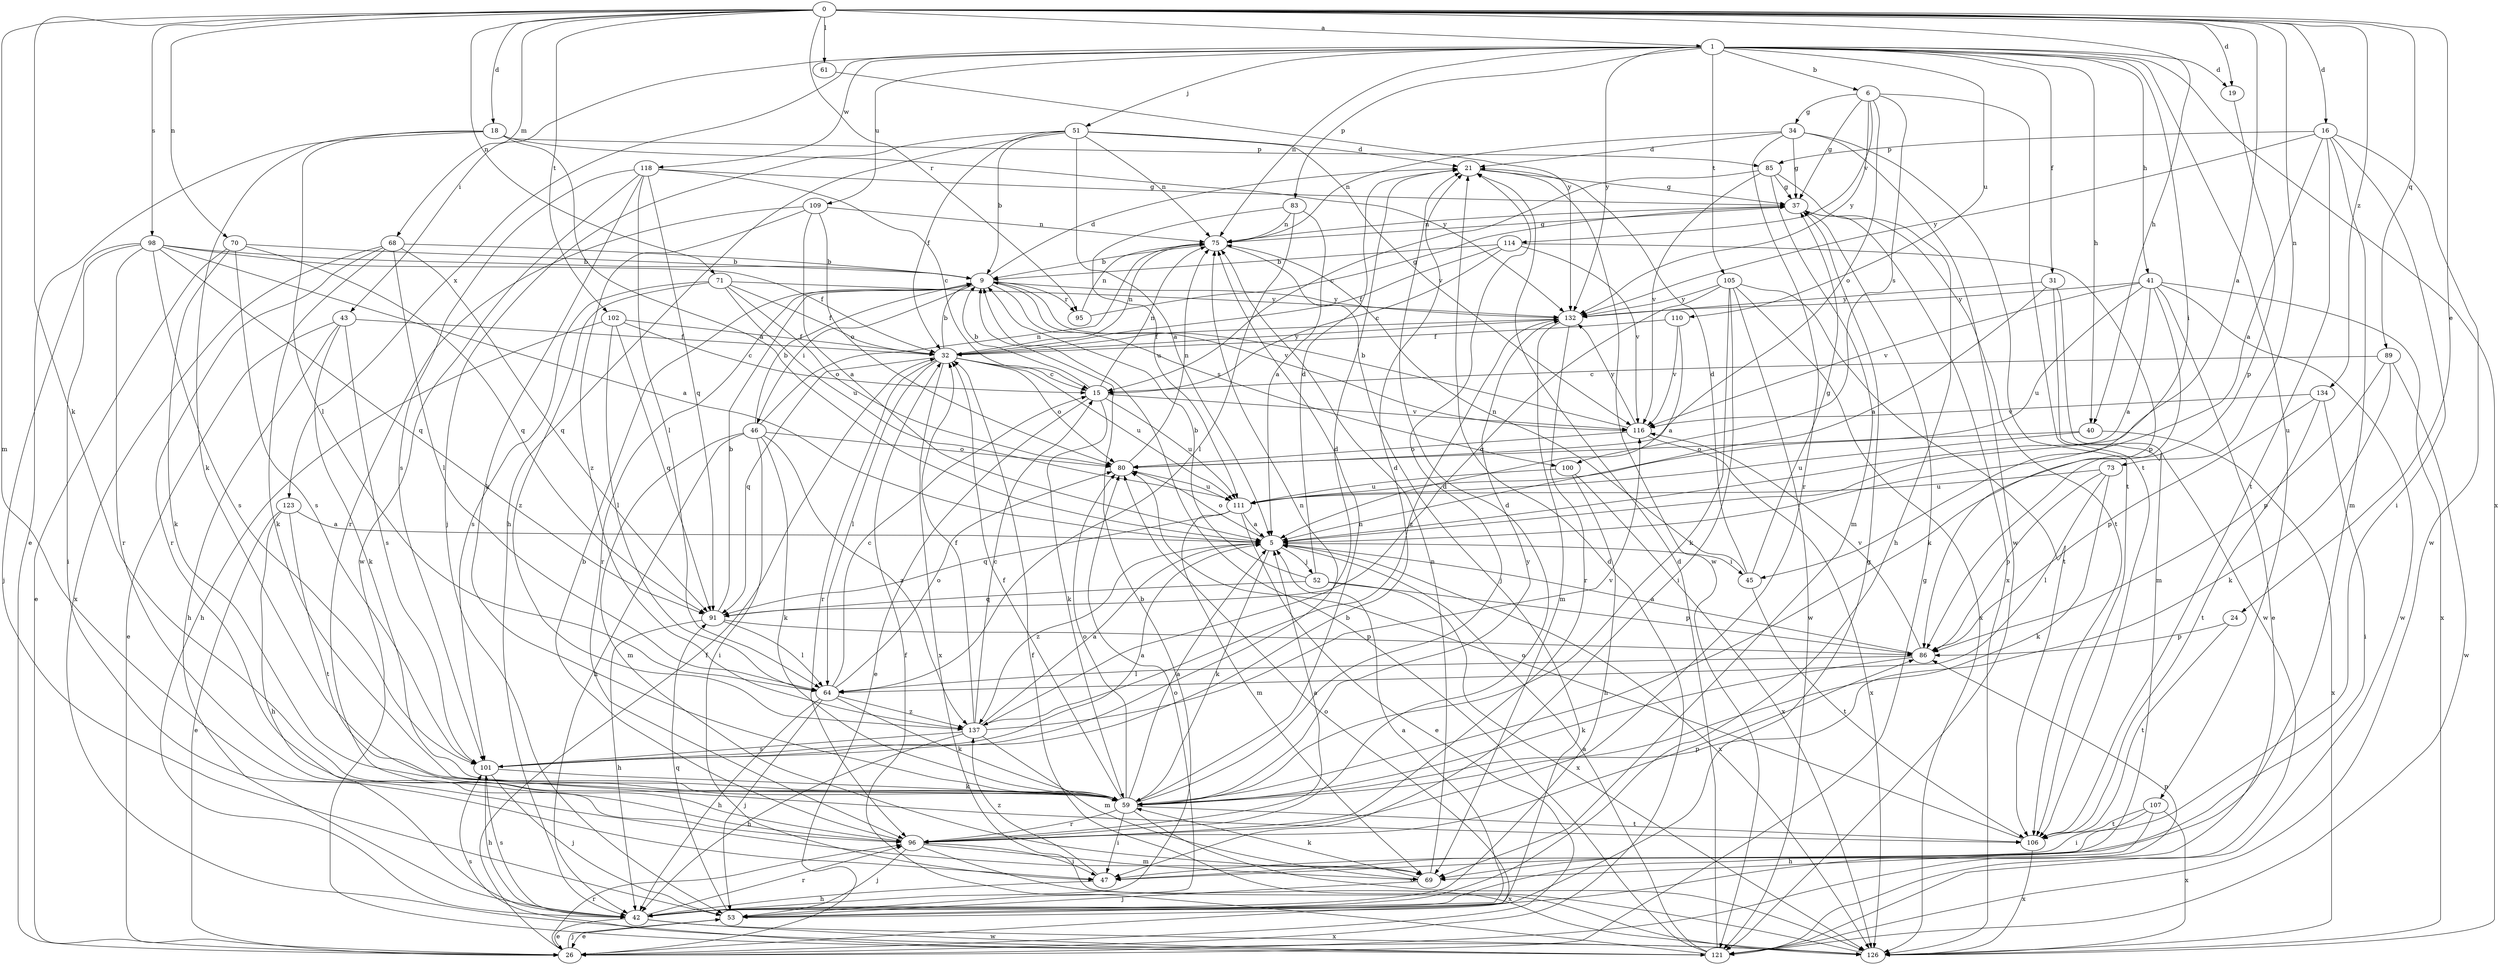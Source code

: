 strict digraph  {
0;
1;
5;
6;
9;
15;
16;
18;
19;
21;
24;
26;
31;
32;
34;
37;
40;
41;
42;
43;
45;
46;
47;
51;
52;
53;
59;
61;
64;
68;
69;
70;
71;
73;
75;
80;
83;
85;
86;
89;
91;
95;
96;
98;
100;
101;
102;
105;
106;
107;
109;
110;
111;
114;
116;
118;
121;
123;
126;
132;
134;
137;
0 -> 1  [label=a];
0 -> 5  [label=a];
0 -> 16  [label=d];
0 -> 18  [label=d];
0 -> 19  [label=d];
0 -> 24  [label=e];
0 -> 40  [label=h];
0 -> 59  [label=k];
0 -> 61  [label=l];
0 -> 68  [label=m];
0 -> 69  [label=m];
0 -> 70  [label=n];
0 -> 71  [label=n];
0 -> 73  [label=n];
0 -> 89  [label=q];
0 -> 95  [label=r];
0 -> 98  [label=s];
0 -> 102  [label=t];
0 -> 134  [label=z];
1 -> 6  [label=b];
1 -> 19  [label=d];
1 -> 31  [label=f];
1 -> 40  [label=h];
1 -> 41  [label=h];
1 -> 43  [label=i];
1 -> 45  [label=i];
1 -> 51  [label=j];
1 -> 75  [label=n];
1 -> 83  [label=p];
1 -> 105  [label=t];
1 -> 107  [label=u];
1 -> 109  [label=u];
1 -> 110  [label=u];
1 -> 118  [label=w];
1 -> 123  [label=x];
1 -> 126  [label=x];
1 -> 132  [label=y];
5 -> 45  [label=i];
5 -> 52  [label=j];
5 -> 59  [label=k];
5 -> 80  [label=o];
5 -> 126  [label=x];
5 -> 137  [label=z];
6 -> 34  [label=g];
6 -> 37  [label=g];
6 -> 80  [label=o];
6 -> 100  [label=s];
6 -> 106  [label=t];
6 -> 114  [label=v];
6 -> 132  [label=y];
9 -> 21  [label=d];
9 -> 46  [label=i];
9 -> 95  [label=r];
9 -> 96  [label=r];
9 -> 100  [label=s];
9 -> 116  [label=v];
9 -> 132  [label=y];
15 -> 9  [label=b];
15 -> 26  [label=e];
15 -> 59  [label=k];
15 -> 75  [label=n];
15 -> 111  [label=u];
15 -> 116  [label=v];
16 -> 5  [label=a];
16 -> 47  [label=i];
16 -> 69  [label=m];
16 -> 85  [label=p];
16 -> 106  [label=t];
16 -> 121  [label=w];
16 -> 132  [label=y];
18 -> 5  [label=a];
18 -> 26  [label=e];
18 -> 59  [label=k];
18 -> 64  [label=l];
18 -> 85  [label=p];
18 -> 132  [label=y];
19 -> 86  [label=p];
21 -> 37  [label=g];
21 -> 121  [label=w];
24 -> 86  [label=p];
24 -> 106  [label=t];
26 -> 21  [label=d];
26 -> 32  [label=f];
26 -> 37  [label=g];
26 -> 53  [label=j];
26 -> 80  [label=o];
26 -> 96  [label=r];
31 -> 5  [label=a];
31 -> 69  [label=m];
31 -> 121  [label=w];
31 -> 132  [label=y];
32 -> 9  [label=b];
32 -> 15  [label=c];
32 -> 64  [label=l];
32 -> 75  [label=n];
32 -> 80  [label=o];
32 -> 91  [label=q];
32 -> 96  [label=r];
32 -> 111  [label=u];
32 -> 126  [label=x];
32 -> 132  [label=y];
34 -> 21  [label=d];
34 -> 37  [label=g];
34 -> 75  [label=n];
34 -> 96  [label=r];
34 -> 106  [label=t];
34 -> 121  [label=w];
37 -> 75  [label=n];
37 -> 106  [label=t];
37 -> 126  [label=x];
40 -> 80  [label=o];
40 -> 111  [label=u];
40 -> 126  [label=x];
41 -> 5  [label=a];
41 -> 26  [label=e];
41 -> 59  [label=k];
41 -> 111  [label=u];
41 -> 116  [label=v];
41 -> 121  [label=w];
41 -> 126  [label=x];
41 -> 132  [label=y];
42 -> 9  [label=b];
42 -> 26  [label=e];
42 -> 86  [label=p];
42 -> 96  [label=r];
42 -> 101  [label=s];
42 -> 121  [label=w];
42 -> 126  [label=x];
43 -> 26  [label=e];
43 -> 32  [label=f];
43 -> 42  [label=h];
43 -> 59  [label=k];
43 -> 101  [label=s];
45 -> 21  [label=d];
45 -> 37  [label=g];
45 -> 75  [label=n];
45 -> 106  [label=t];
46 -> 9  [label=b];
46 -> 42  [label=h];
46 -> 47  [label=i];
46 -> 59  [label=k];
46 -> 69  [label=m];
46 -> 75  [label=n];
46 -> 80  [label=o];
46 -> 137  [label=z];
47 -> 42  [label=h];
47 -> 137  [label=z];
51 -> 5  [label=a];
51 -> 9  [label=b];
51 -> 21  [label=d];
51 -> 32  [label=f];
51 -> 42  [label=h];
51 -> 53  [label=j];
51 -> 75  [label=n];
51 -> 116  [label=v];
52 -> 9  [label=b];
52 -> 21  [label=d];
52 -> 86  [label=p];
52 -> 91  [label=q];
52 -> 126  [label=x];
53 -> 5  [label=a];
53 -> 26  [label=e];
53 -> 37  [label=g];
53 -> 80  [label=o];
53 -> 91  [label=q];
59 -> 5  [label=a];
59 -> 21  [label=d];
59 -> 32  [label=f];
59 -> 47  [label=i];
59 -> 75  [label=n];
59 -> 80  [label=o];
59 -> 96  [label=r];
59 -> 106  [label=t];
59 -> 126  [label=x];
59 -> 132  [label=y];
61 -> 132  [label=y];
64 -> 15  [label=c];
64 -> 42  [label=h];
64 -> 53  [label=j];
64 -> 59  [label=k];
64 -> 80  [label=o];
64 -> 137  [label=z];
68 -> 9  [label=b];
68 -> 59  [label=k];
68 -> 64  [label=l];
68 -> 91  [label=q];
68 -> 96  [label=r];
68 -> 126  [label=x];
69 -> 53  [label=j];
69 -> 59  [label=k];
69 -> 75  [label=n];
70 -> 9  [label=b];
70 -> 26  [label=e];
70 -> 59  [label=k];
70 -> 91  [label=q];
70 -> 101  [label=s];
71 -> 32  [label=f];
71 -> 80  [label=o];
71 -> 101  [label=s];
71 -> 111  [label=u];
71 -> 132  [label=y];
71 -> 137  [label=z];
73 -> 59  [label=k];
73 -> 64  [label=l];
73 -> 86  [label=p];
73 -> 111  [label=u];
75 -> 9  [label=b];
75 -> 37  [label=g];
75 -> 53  [label=j];
80 -> 75  [label=n];
80 -> 111  [label=u];
83 -> 5  [label=a];
83 -> 64  [label=l];
83 -> 75  [label=n];
83 -> 111  [label=u];
85 -> 15  [label=c];
85 -> 37  [label=g];
85 -> 42  [label=h];
85 -> 69  [label=m];
85 -> 116  [label=v];
86 -> 5  [label=a];
86 -> 59  [label=k];
86 -> 64  [label=l];
86 -> 116  [label=v];
89 -> 15  [label=c];
89 -> 59  [label=k];
89 -> 86  [label=p];
89 -> 121  [label=w];
91 -> 9  [label=b];
91 -> 42  [label=h];
91 -> 64  [label=l];
91 -> 86  [label=p];
95 -> 37  [label=g];
95 -> 75  [label=n];
96 -> 5  [label=a];
96 -> 9  [label=b];
96 -> 21  [label=d];
96 -> 47  [label=i];
96 -> 53  [label=j];
96 -> 69  [label=m];
96 -> 86  [label=p];
96 -> 126  [label=x];
98 -> 5  [label=a];
98 -> 9  [label=b];
98 -> 32  [label=f];
98 -> 47  [label=i];
98 -> 53  [label=j];
98 -> 91  [label=q];
98 -> 96  [label=r];
98 -> 101  [label=s];
100 -> 42  [label=h];
100 -> 111  [label=u];
100 -> 126  [label=x];
101 -> 5  [label=a];
101 -> 21  [label=d];
101 -> 42  [label=h];
101 -> 53  [label=j];
101 -> 59  [label=k];
101 -> 75  [label=n];
102 -> 15  [label=c];
102 -> 32  [label=f];
102 -> 42  [label=h];
102 -> 64  [label=l];
102 -> 91  [label=q];
105 -> 47  [label=i];
105 -> 59  [label=k];
105 -> 91  [label=q];
105 -> 106  [label=t];
105 -> 121  [label=w];
105 -> 126  [label=x];
105 -> 132  [label=y];
106 -> 80  [label=o];
106 -> 126  [label=x];
107 -> 42  [label=h];
107 -> 47  [label=i];
107 -> 106  [label=t];
107 -> 126  [label=x];
109 -> 5  [label=a];
109 -> 75  [label=n];
109 -> 80  [label=o];
109 -> 96  [label=r];
109 -> 137  [label=z];
110 -> 5  [label=a];
110 -> 32  [label=f];
110 -> 116  [label=v];
111 -> 5  [label=a];
111 -> 26  [label=e];
111 -> 69  [label=m];
111 -> 91  [label=q];
114 -> 9  [label=b];
114 -> 15  [label=c];
114 -> 32  [label=f];
114 -> 86  [label=p];
114 -> 116  [label=v];
116 -> 9  [label=b];
116 -> 80  [label=o];
116 -> 126  [label=x];
116 -> 132  [label=y];
118 -> 15  [label=c];
118 -> 37  [label=g];
118 -> 59  [label=k];
118 -> 64  [label=l];
118 -> 91  [label=q];
118 -> 101  [label=s];
118 -> 121  [label=w];
121 -> 5  [label=a];
121 -> 9  [label=b];
121 -> 21  [label=d];
121 -> 32  [label=f];
121 -> 101  [label=s];
123 -> 5  [label=a];
123 -> 26  [label=e];
123 -> 42  [label=h];
123 -> 106  [label=t];
126 -> 32  [label=f];
132 -> 32  [label=f];
132 -> 69  [label=m];
132 -> 96  [label=r];
132 -> 137  [label=z];
134 -> 47  [label=i];
134 -> 86  [label=p];
134 -> 106  [label=t];
134 -> 116  [label=v];
137 -> 5  [label=a];
137 -> 15  [label=c];
137 -> 21  [label=d];
137 -> 32  [label=f];
137 -> 42  [label=h];
137 -> 69  [label=m];
137 -> 101  [label=s];
137 -> 116  [label=v];
}
